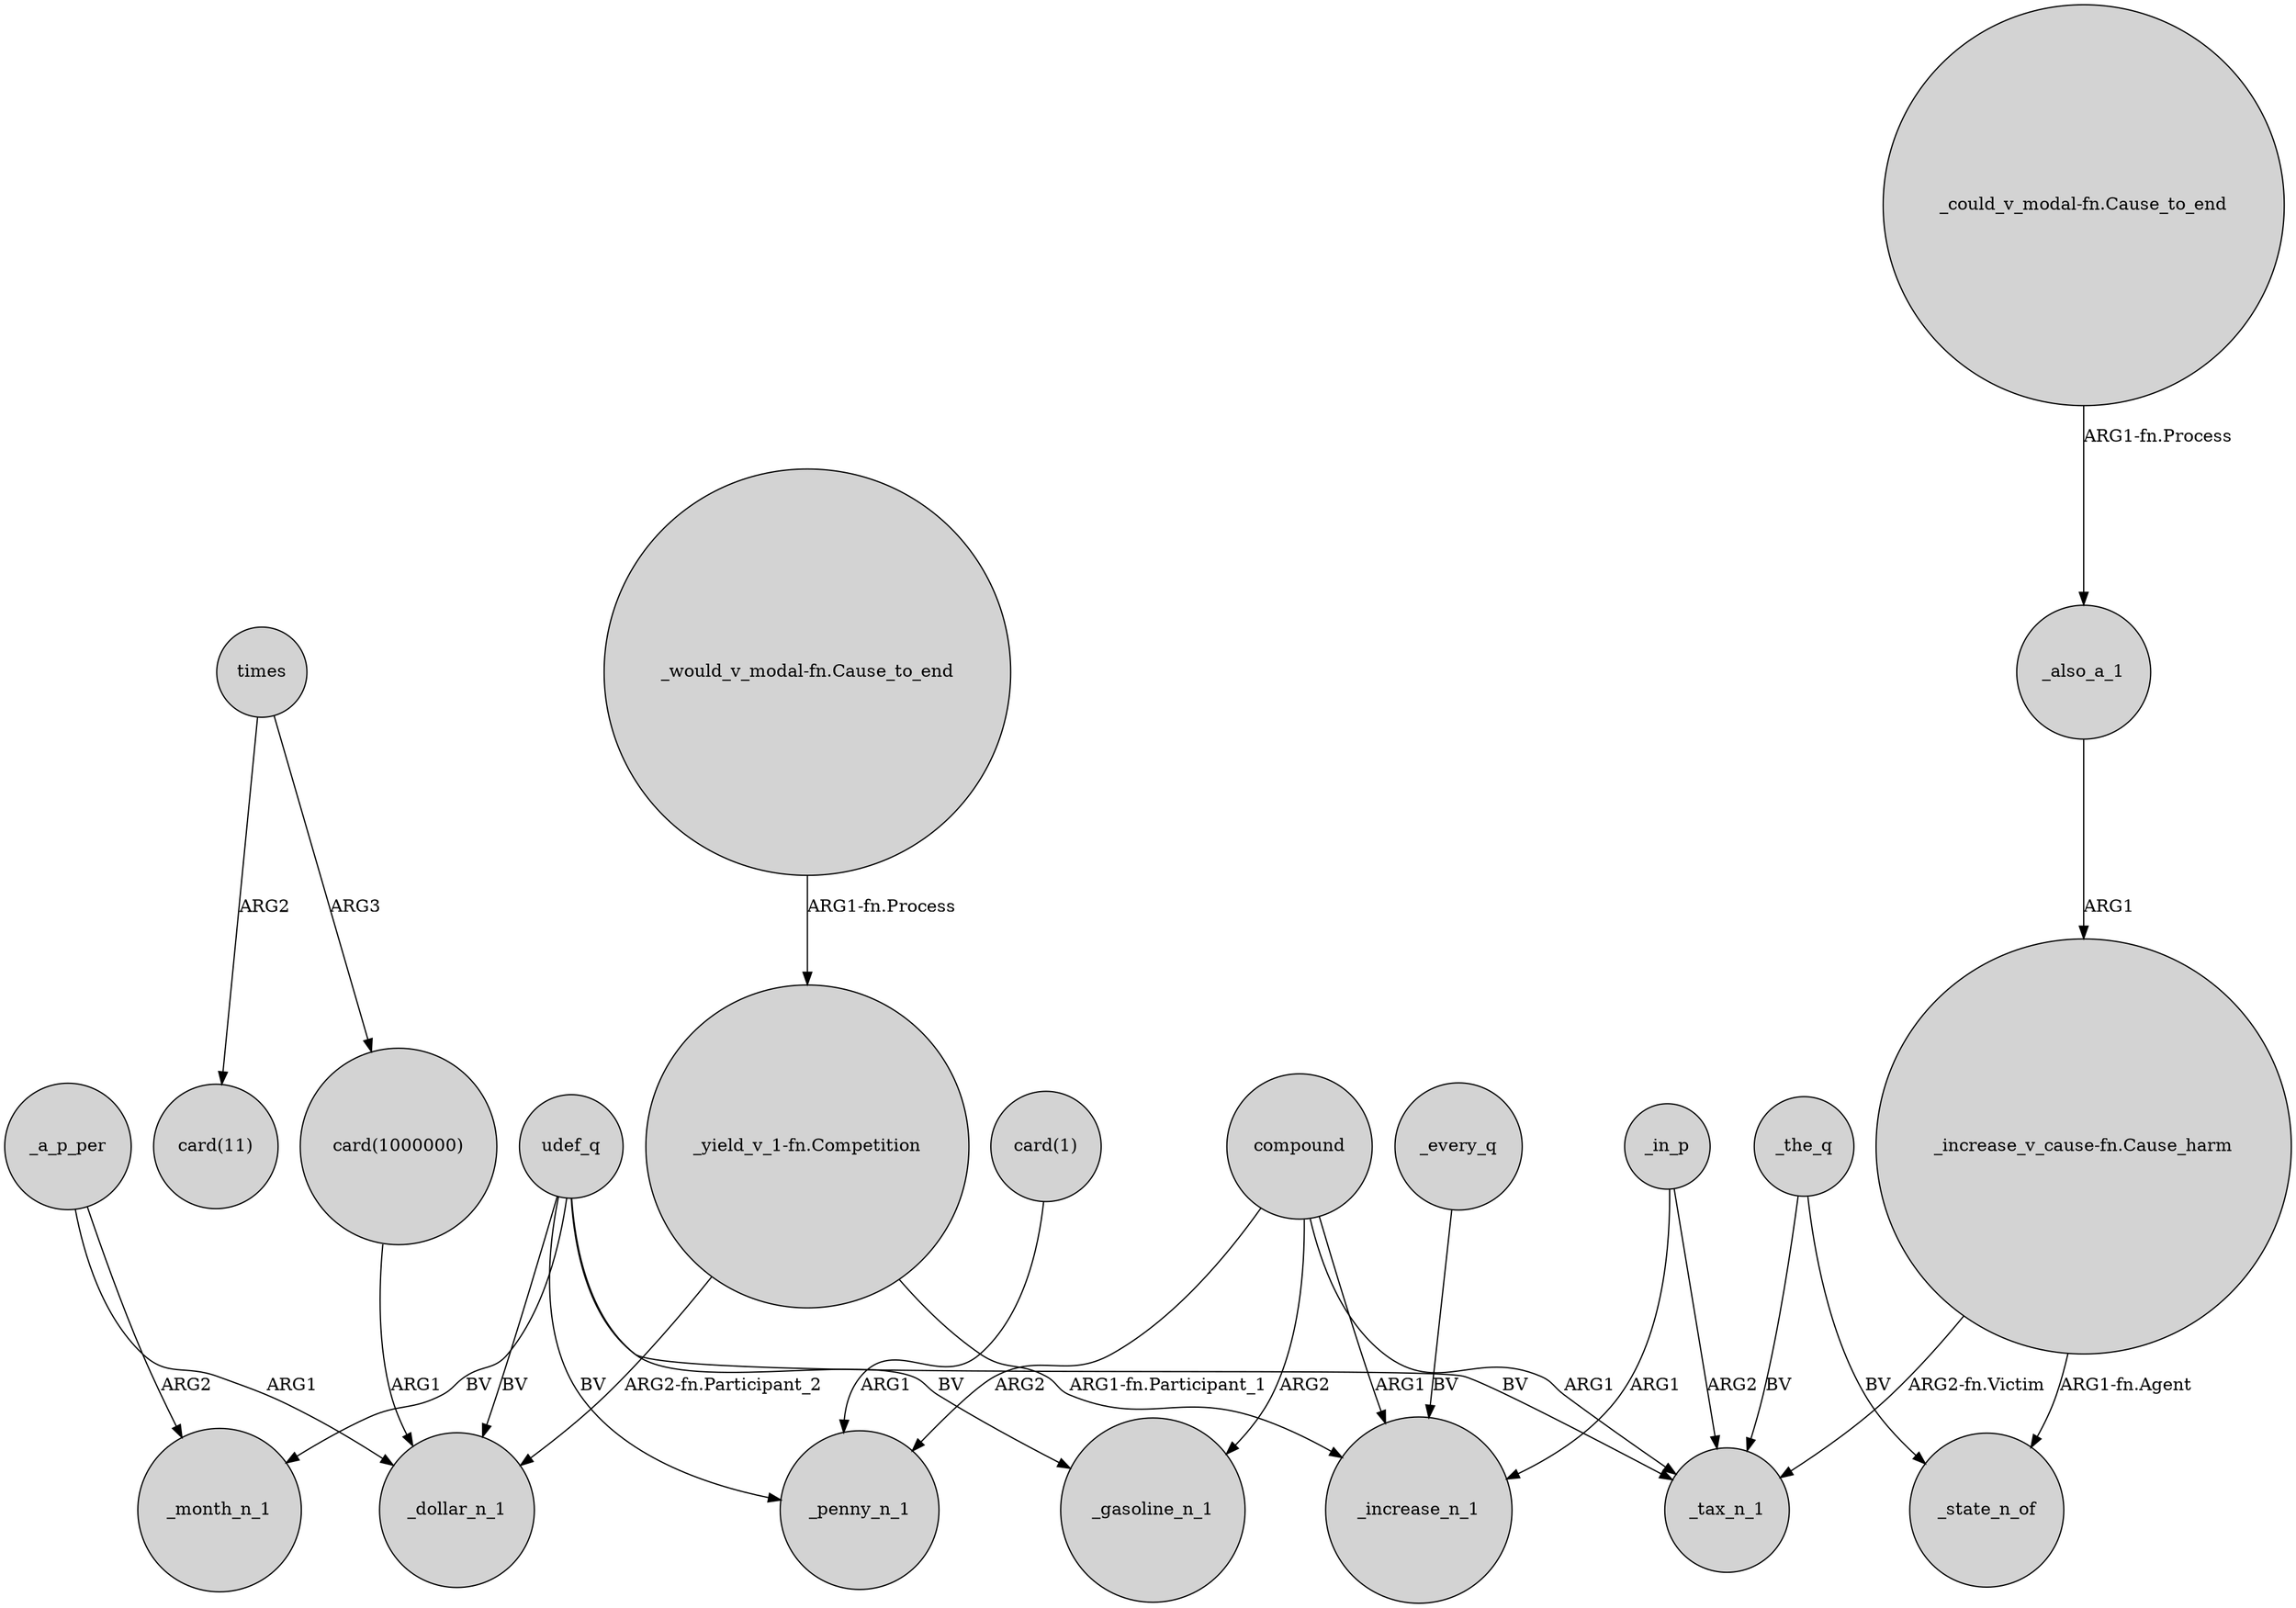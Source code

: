 digraph {
	node [shape=circle style=filled]
	udef_q -> _month_n_1 [label=BV]
	compound -> _gasoline_n_1 [label=ARG2]
	times -> "card(11)" [label=ARG2]
	compound -> _increase_n_1 [label=ARG1]
	"card(1)" -> _penny_n_1 [label=ARG1]
	_the_q -> _state_n_of [label=BV]
	udef_q -> _gasoline_n_1 [label=BV]
	_in_p -> _tax_n_1 [label=ARG2]
	udef_q -> _tax_n_1 [label=BV]
	times -> "card(1000000)" [label=ARG3]
	"_yield_v_1-fn.Competition" -> _increase_n_1 [label="ARG1-fn.Participant_1"]
	"_yield_v_1-fn.Competition" -> _dollar_n_1 [label="ARG2-fn.Participant_2"]
	_a_p_per -> _month_n_1 [label=ARG2]
	compound -> _tax_n_1 [label=ARG1]
	compound -> _penny_n_1 [label=ARG2]
	"_could_v_modal-fn.Cause_to_end" -> _also_a_1 [label="ARG1-fn.Process"]
	"_increase_v_cause-fn.Cause_harm" -> _state_n_of [label="ARG1-fn.Agent"]
	udef_q -> _dollar_n_1 [label=BV]
	"_would_v_modal-fn.Cause_to_end" -> "_yield_v_1-fn.Competition" [label="ARG1-fn.Process"]
	"card(1000000)" -> _dollar_n_1 [label=ARG1]
	_also_a_1 -> "_increase_v_cause-fn.Cause_harm" [label=ARG1]
	"_increase_v_cause-fn.Cause_harm" -> _tax_n_1 [label="ARG2-fn.Victim"]
	_the_q -> _tax_n_1 [label=BV]
	_a_p_per -> _dollar_n_1 [label=ARG1]
	_every_q -> _increase_n_1 [label=BV]
	udef_q -> _penny_n_1 [label=BV]
	_in_p -> _increase_n_1 [label=ARG1]
}
